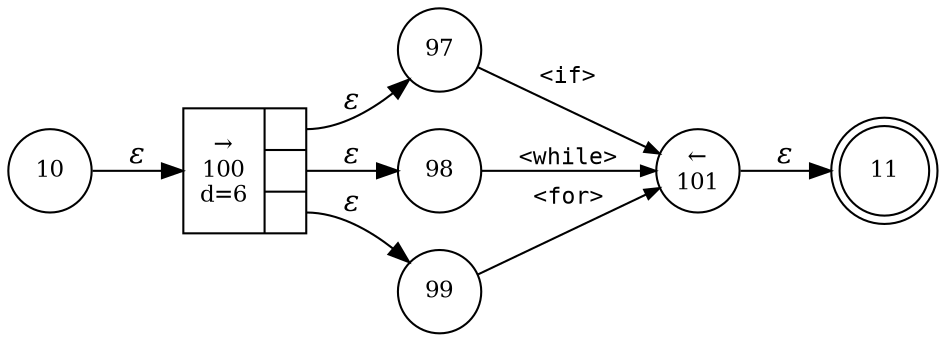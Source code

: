 digraph ATN {
rankdir=LR;
s11[fontsize=11, label="11", shape=doublecircle, fixedsize=true, width=.6];
s97[fontsize=11,label="97", shape=circle, fixedsize=true, width=.55, peripheries=1];
s98[fontsize=11,label="98", shape=circle, fixedsize=true, width=.55, peripheries=1];
s99[fontsize=11,label="99", shape=circle, fixedsize=true, width=.55, peripheries=1];
s100[fontsize=11,label="{&rarr;\n100\nd=6|{<p0>|<p1>|<p2>}}", shape=record, fixedsize=false, peripheries=1];
s101[fontsize=11,label="&larr;\n101", shape=circle, fixedsize=true, width=.55, peripheries=1];
s10[fontsize=11,label="10", shape=circle, fixedsize=true, width=.55, peripheries=1];
s10 -> s100 [fontname="Times-Italic", label="&epsilon;"];
s100:p0 -> s97 [fontname="Times-Italic", label="&epsilon;"];
s100:p1 -> s98 [fontname="Times-Italic", label="&epsilon;"];
s100:p2 -> s99 [fontname="Times-Italic", label="&epsilon;"];
s97 -> s101 [fontsize=11, fontname="Courier", arrowsize=.7, label = "<if>", arrowhead = normal];
s98 -> s101 [fontsize=11, fontname="Courier", arrowsize=.7, label = "<while>", arrowhead = normal];
s99 -> s101 [fontsize=11, fontname="Courier", arrowsize=.7, label = "<for>", arrowhead = normal];
s101 -> s11 [fontname="Times-Italic", label="&epsilon;"];
}